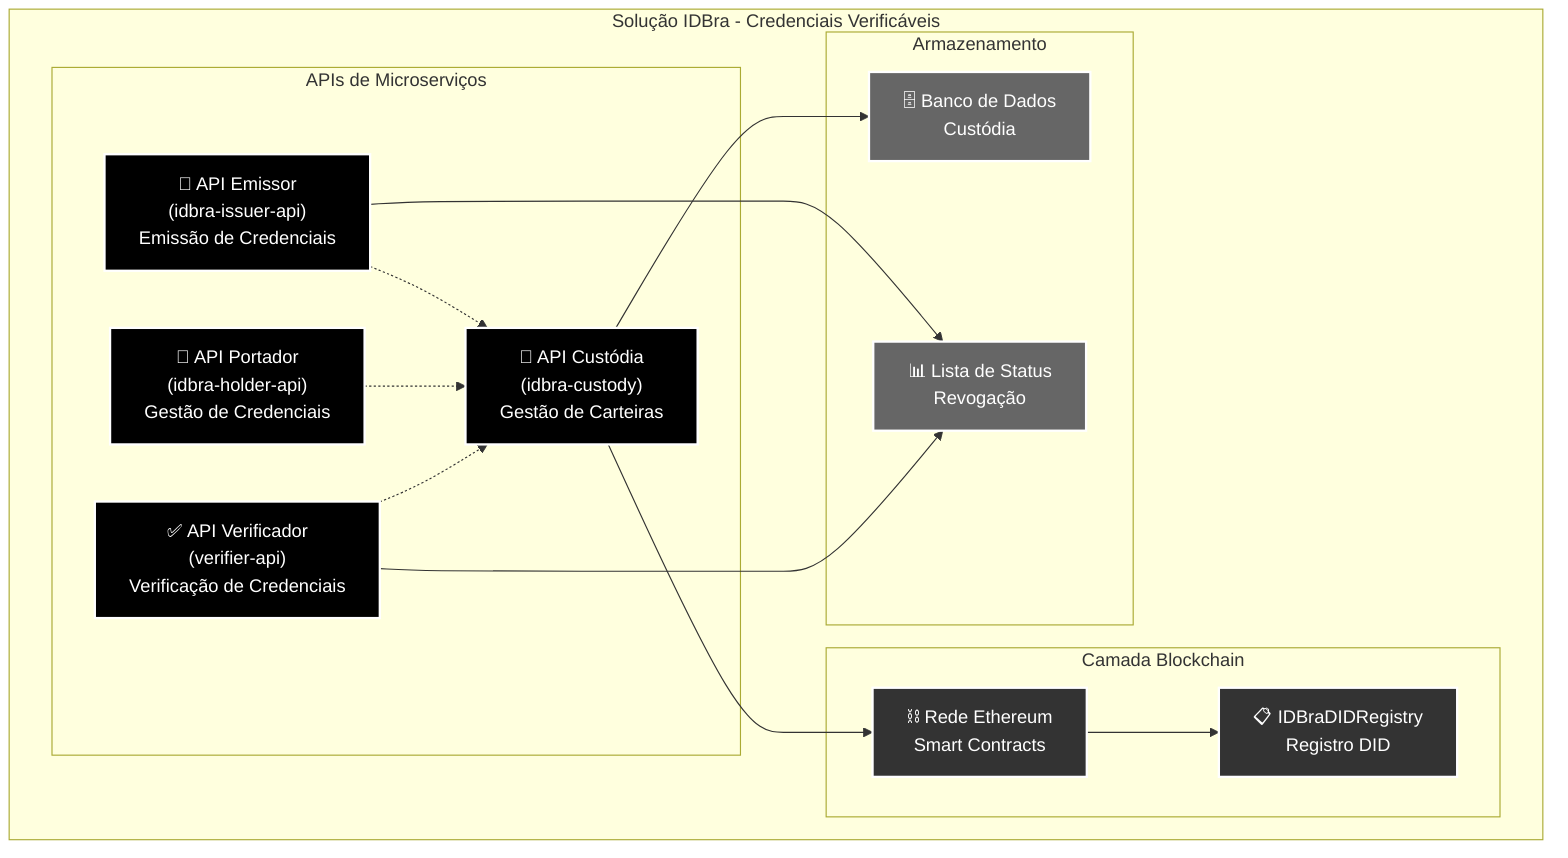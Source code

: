 flowchart TD
    subgraph "Solução IDBra - Credenciais Verificáveis"
        subgraph "APIs de Microserviços"
            IA["🏢 API Emissor<br/>(idbra-issuer-api)<br/>Emissão de Credenciais"]
            HA["👤 API Portador<br/>(idbra-holder-api)<br/>Gestão de Credenciais"]
            CA["🔐 API Custódia<br/>(idbra-custody)<br/>Gestão de Carteiras"]
            VA["✅ API Verificador<br/>(verifier-api)<br/>Verificação de Credenciais"]
        end

        subgraph "Camada Blockchain"
            BC["⛓️ Rede Ethereum<br/>Smart Contracts"]
            SC["📋 IDBraDIDRegistry<br/>Registro DID"]
        end

        subgraph "Armazenamento"
            DB["🗄️ Banco de Dados<br/>Custódia"]
            SL["📊 Lista de Status<br/>Revogação"]
        end
    end

    IA -.-> CA
    HA -.-> CA
    VA -.-> CA
    CA --> BC
    BC --> SC
    CA --> DB
    IA --> SL
    VA --> SL

    classDef apiStyle fill:#000,stroke:#fff,stroke-width:2px,color:#fff
    classDef blockchainStyle fill:#333,stroke:#fff,stroke-width:2px,color:#fff
    classDef storageStyle fill:#666,stroke:#fff,stroke-width:2px,color:#fff

    class IA,HA,CA,VA apiStyle
    class BC,SC blockchainStyle
    class DB,SL storageStyle